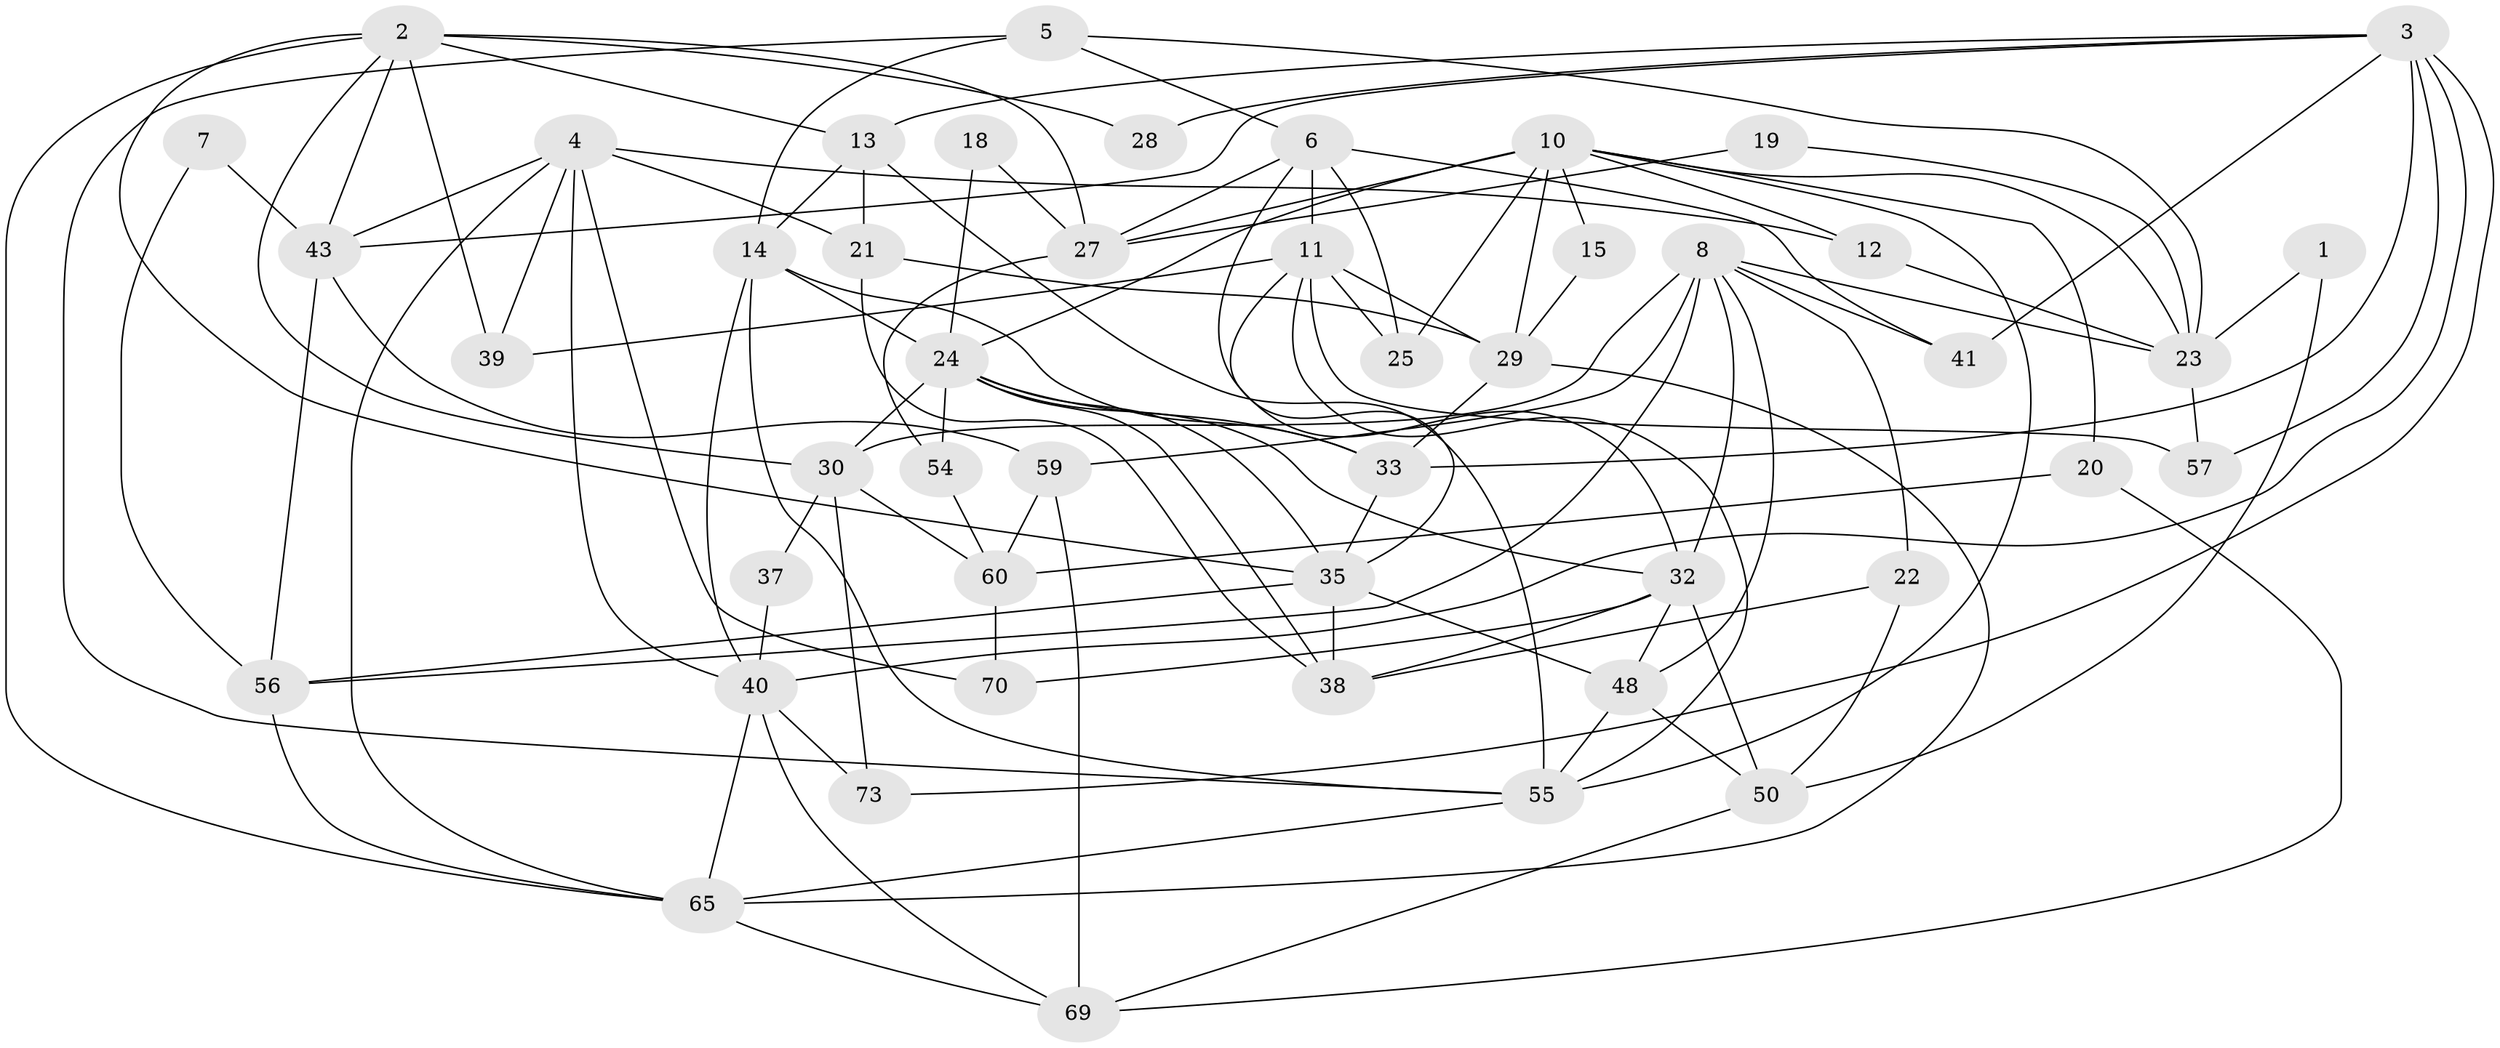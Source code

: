 // original degree distribution, {2: 0.17333333333333334, 5: 0.24, 6: 0.10666666666666667, 7: 0.02666666666666667, 3: 0.24, 4: 0.2, 8: 0.013333333333333334}
// Generated by graph-tools (version 1.1) at 2025/42/03/06/25 10:42:00]
// undirected, 47 vertices, 115 edges
graph export_dot {
graph [start="1"]
  node [color=gray90,style=filled];
  1;
  2 [super="+67"];
  3 [super="+9"];
  4 [super="+64"];
  5 [super="+66"];
  6 [super="+31"];
  7;
  8 [super="+26"];
  10 [super="+17"];
  11 [super="+52"];
  12 [super="+53"];
  13 [super="+42"];
  14 [super="+16"];
  15;
  18;
  19;
  20;
  21 [super="+44"];
  22 [super="+47"];
  23 [super="+63"];
  24 [super="+34"];
  25;
  27 [super="+71"];
  28;
  29 [super="+61"];
  30 [super="+51"];
  32 [super="+45"];
  33 [super="+72"];
  35 [super="+36"];
  37;
  38 [super="+58"];
  39 [super="+68"];
  40 [super="+49"];
  41;
  43 [super="+46"];
  48;
  50;
  54;
  55 [super="+74"];
  56;
  57;
  59;
  60 [super="+62"];
  65;
  69 [super="+75"];
  70;
  73;
  1 -- 50;
  1 -- 23;
  2 -- 39;
  2 -- 43;
  2 -- 65;
  2 -- 35;
  2 -- 27 [weight=2];
  2 -- 28;
  2 -- 30;
  2 -- 13;
  3 -- 40;
  3 -- 41;
  3 -- 57 [weight=2];
  3 -- 73;
  3 -- 43;
  3 -- 33;
  3 -- 28;
  3 -- 13;
  4 -- 65;
  4 -- 12;
  4 -- 21;
  4 -- 70;
  4 -- 43;
  4 -- 40 [weight=2];
  4 -- 39;
  5 -- 6;
  5 -- 55;
  5 -- 14;
  5 -- 23;
  6 -- 25;
  6 -- 11 [weight=2];
  6 -- 27;
  6 -- 32;
  6 -- 41;
  7 -- 43;
  7 -- 56;
  8 -- 48;
  8 -- 32;
  8 -- 56;
  8 -- 23;
  8 -- 22;
  8 -- 41;
  8 -- 59;
  8 -- 30;
  10 -- 27;
  10 -- 15;
  10 -- 25;
  10 -- 55;
  10 -- 20;
  10 -- 23;
  10 -- 12;
  10 -- 29 [weight=2];
  10 -- 24;
  11 -- 25;
  11 -- 39 [weight=2];
  11 -- 35;
  11 -- 57;
  11 -- 29;
  11 -- 55;
  12 -- 23;
  13 -- 14;
  13 -- 21;
  13 -- 55;
  14 -- 33;
  14 -- 40;
  14 -- 24;
  14 -- 55;
  15 -- 29;
  18 -- 27;
  18 -- 24;
  19 -- 23;
  19 -- 27;
  20 -- 69;
  20 -- 60;
  21 -- 29;
  21 -- 38;
  22 -- 50;
  22 -- 38;
  23 -- 57;
  24 -- 54;
  24 -- 33 [weight=2];
  24 -- 32;
  24 -- 35;
  24 -- 38;
  24 -- 30;
  27 -- 54;
  29 -- 33;
  29 -- 65;
  30 -- 37;
  30 -- 73;
  30 -- 60;
  32 -- 38;
  32 -- 48;
  32 -- 50;
  32 -- 70;
  33 -- 35;
  35 -- 48;
  35 -- 56;
  35 -- 38;
  37 -- 40;
  40 -- 73;
  40 -- 65;
  40 -- 69;
  43 -- 56;
  43 -- 59;
  48 -- 50;
  48 -- 55;
  50 -- 69;
  54 -- 60;
  55 -- 65;
  56 -- 65;
  59 -- 69;
  59 -- 60;
  60 -- 70;
  65 -- 69;
}
